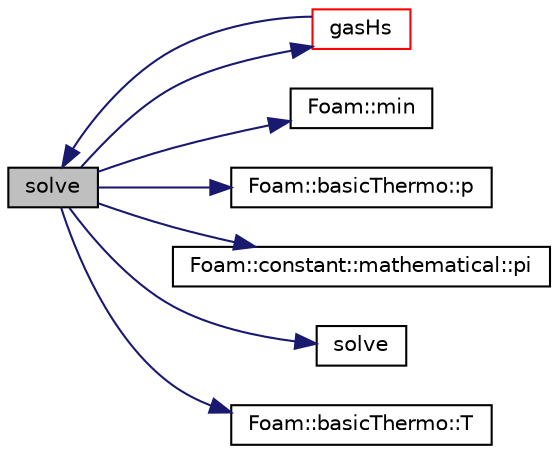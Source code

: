 digraph "solve"
{
  bgcolor="transparent";
  edge [fontname="Helvetica",fontsize="10",labelfontname="Helvetica",labelfontsize="10"];
  node [fontname="Helvetica",fontsize="10",shape=record];
  rankdir="LR";
  Node1 [label="solve",height=0.2,width=0.4,color="black", fillcolor="grey75", style="filled", fontcolor="black"];
  Node1 -> Node2 [color="midnightblue",fontsize="10",style="solid",fontname="Helvetica"];
  Node2 [label="gasHs",height=0.2,width=0.4,color="red",URL="$a02090.html#a07dd14041ea939a1108d944b57307cca",tooltip="Return sensible enthalpy for gas i [J/Kg]. "];
  Node2 -> Node1 [color="midnightblue",fontsize="10",style="solid",fontname="Helvetica"];
  Node1 -> Node3 [color="midnightblue",fontsize="10",style="solid",fontname="Helvetica"];
  Node3 [label="Foam::min",height=0.2,width=0.4,color="black",URL="$a10887.html#a253e112ad2d56d96230ff39ea7f442dc"];
  Node1 -> Node4 [color="midnightblue",fontsize="10",style="solid",fontname="Helvetica"];
  Node4 [label="Foam::basicThermo::p",height=0.2,width=0.4,color="black",URL="$a00118.html#a559539638a23431ca4b538c03b46e746",tooltip="Pressure [Pa]. "];
  Node1 -> Node5 [color="midnightblue",fontsize="10",style="solid",fontname="Helvetica"];
  Node5 [label="Foam::constant::mathematical::pi",height=0.2,width=0.4,color="black",URL="$a10898.html#a731b8788a4c01586c35266c7ca4fed04"];
  Node1 -> Node6 [color="midnightblue",fontsize="10",style="solid",fontname="Helvetica"];
  Node6 [label="solve",height=0.2,width=0.4,color="black",URL="$a05166.html#a4ed43d58a6754059fa012bd273d05e33"];
  Node1 -> Node7 [color="midnightblue",fontsize="10",style="solid",fontname="Helvetica"];
  Node7 [label="Foam::basicThermo::T",height=0.2,width=0.4,color="black",URL="$a00118.html#a46dd791e59e58c5363db6b9cf0323e74",tooltip="Temperature [K]. "];
}
